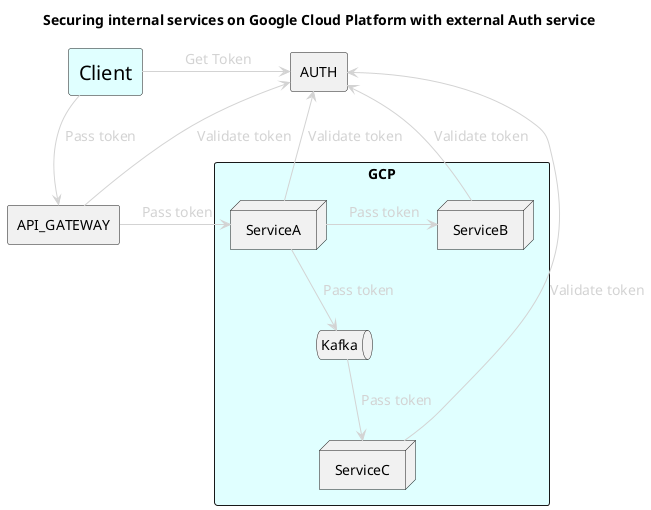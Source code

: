 @startuml

title Securing internal services on Google Cloud Platform with external Auth service

' scale 1000 width

!$disabled = "<color:lightgray><size:14>"
!$enabled = "<size:14>"

rectangle "<size:20>Client" as Client #LightCyan
rectangle "AUTH" as Auth
rectangle "API_GATEWAY" as APIG

rectangle GCP #LightCyan {
    node "ServiceA" as ServiceA
    node "ServiceB" as ServiceB
    node "ServiceC" as ServiceC
    queue "Kafka" as Queue
}

' start
Client -right[#lightgray]-> Auth : $disabled Get Token
Client -right[#lightgray]-> APIG : $disabled Pass token
APIG -up[#lightgray]-> Auth : $disabled Validate token
APIG -right[#lightgray]-> ServiceA : $disabled Pass token
ServiceA -up[#lightgray]-> Auth : $disabled Validate token
ServiceA -right[#lightgray]-> ServiceB : $disabled Pass token
ServiceB -up[#lightgray]-> Auth : $disabled Validate token
ServiceA -down[#lightgray]-> Queue : $disabled Pass token
Queue -down[#lightgray]-> ServiceC : $disabled Pass token
ServiceC -up[#lightgray]-> Auth : $disabled Validate token
' end

@enduml
